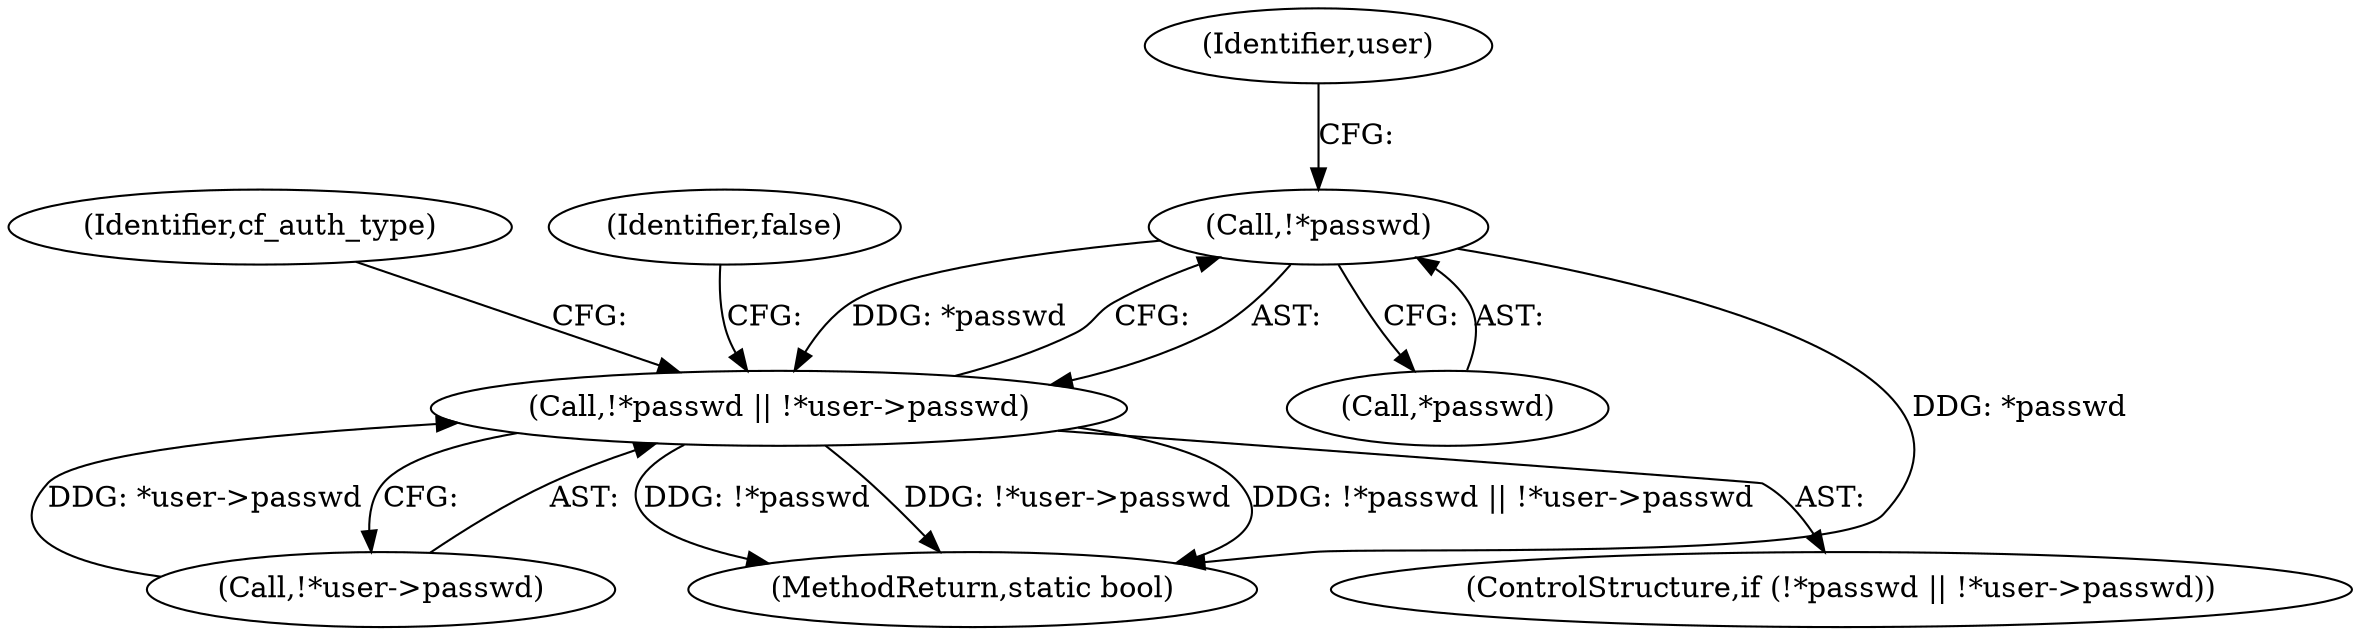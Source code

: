 digraph "0_pgbouncer_edab5be6665b9e8de66c25ba527509b229468573@pointer" {
"1000125" [label="(Call,!*passwd)"];
"1000124" [label="(Call,!*passwd || !*user->passwd)"];
"1000136" [label="(Identifier,cf_auth_type)"];
"1000131" [label="(Identifier,user)"];
"1000134" [label="(Identifier,false)"];
"1000126" [label="(Call,*passwd)"];
"1000128" [label="(Call,!*user->passwd)"];
"1000216" [label="(MethodReturn,static bool)"];
"1000123" [label="(ControlStructure,if (!*passwd || !*user->passwd))"];
"1000124" [label="(Call,!*passwd || !*user->passwd)"];
"1000125" [label="(Call,!*passwd)"];
"1000125" -> "1000124"  [label="AST: "];
"1000125" -> "1000126"  [label="CFG: "];
"1000126" -> "1000125"  [label="AST: "];
"1000131" -> "1000125"  [label="CFG: "];
"1000124" -> "1000125"  [label="CFG: "];
"1000125" -> "1000216"  [label="DDG: *passwd"];
"1000125" -> "1000124"  [label="DDG: *passwd"];
"1000124" -> "1000123"  [label="AST: "];
"1000124" -> "1000128"  [label="CFG: "];
"1000128" -> "1000124"  [label="AST: "];
"1000134" -> "1000124"  [label="CFG: "];
"1000136" -> "1000124"  [label="CFG: "];
"1000124" -> "1000216"  [label="DDG: !*passwd"];
"1000124" -> "1000216"  [label="DDG: !*user->passwd"];
"1000124" -> "1000216"  [label="DDG: !*passwd || !*user->passwd"];
"1000128" -> "1000124"  [label="DDG: *user->passwd"];
}
